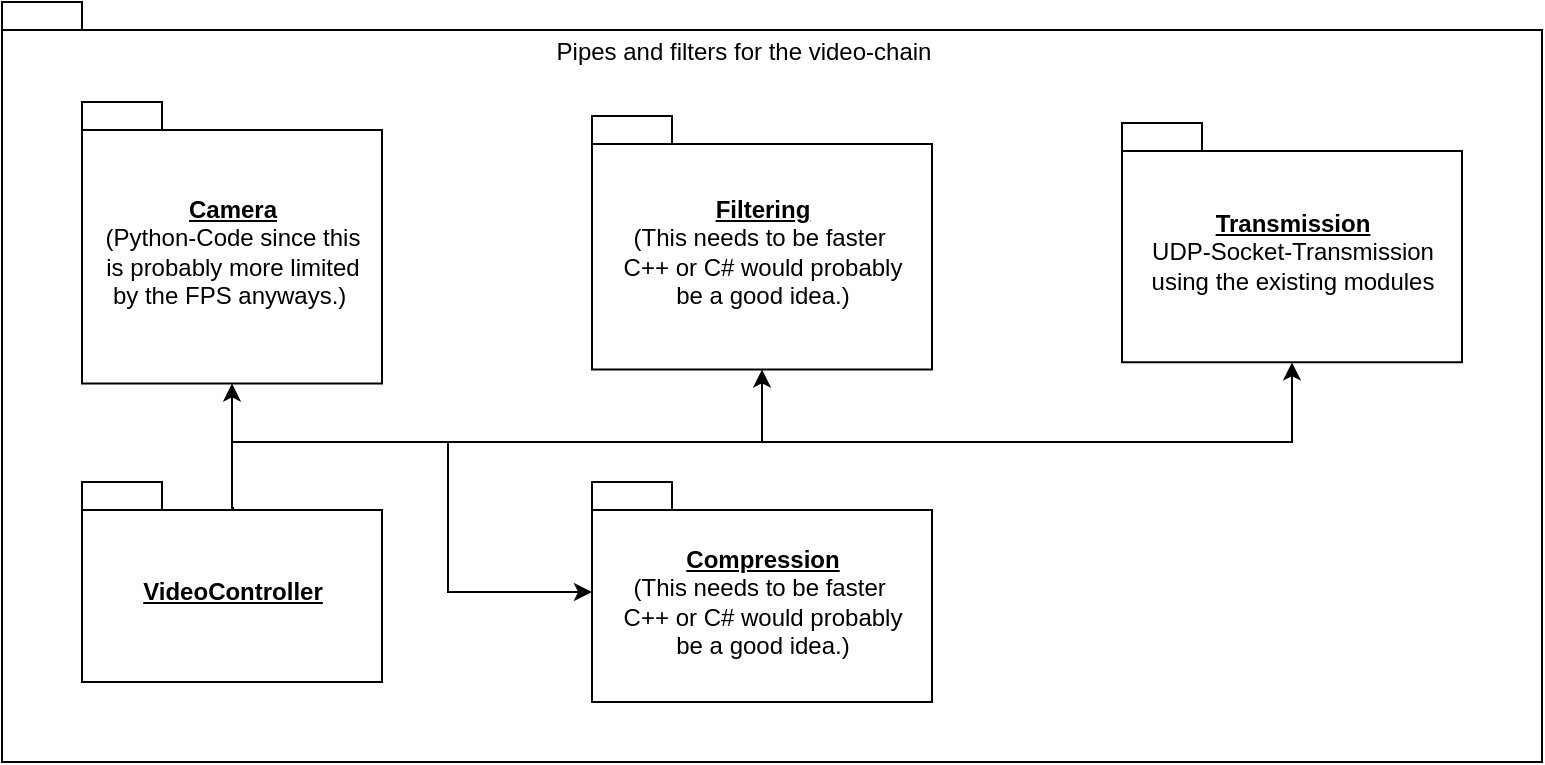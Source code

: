 <mxfile version="20.5.3" type="embed" pages="2"><diagram id="23iRSUPoRavnBvh4doch" name="Page-1"><mxGraphModel dx="1632" dy="1118" grid="1" gridSize="10" guides="1" tooltips="1" connect="1" arrows="1" fold="1" page="1" pageScale="1" pageWidth="827" pageHeight="1169" math="0" shadow="0"><root><mxCell id="0"/><mxCell id="1" parent="0"/><mxCell id="8" value="" style="group" parent="1" vertex="1" connectable="0"><mxGeometry x="29" y="120" width="770" height="380" as="geometry"/></mxCell><mxCell id="2" value="" style="shape=folder;fontStyle=1;spacingTop=10;tabWidth=40;tabHeight=14;tabPosition=left;html=1;" parent="8" vertex="1"><mxGeometry width="770" height="380" as="geometry"/></mxCell><mxCell id="3" value="&lt;u&gt;Camera&lt;/u&gt;&lt;br&gt;&lt;span style=&quot;font-weight: normal;&quot;&gt;(Python-Code since this &lt;br&gt;is probably more limited&lt;br&gt;by the FPS anyways.)&lt;/span&gt;&amp;nbsp;" style="shape=folder;fontStyle=1;spacingTop=10;tabWidth=40;tabHeight=14;tabPosition=left;html=1;" parent="8" vertex="1"><mxGeometry x="40" y="49.997" width="150" height="140.741" as="geometry"/></mxCell><mxCell id="4" value="&lt;u&gt;Filtering&lt;/u&gt;&lt;br&gt;&lt;span style=&quot;font-weight: normal;&quot;&gt;(This needs to be faster&amp;nbsp;&lt;br&gt;C++ or C# would probably&lt;br&gt;be a good idea.)&lt;/span&gt;" style="shape=folder;fontStyle=1;spacingTop=10;tabWidth=40;tabHeight=14;tabPosition=left;html=1;" parent="8" vertex="1"><mxGeometry x="295" y="57.034" width="170" height="126.667" as="geometry"/></mxCell><mxCell id="6" value="&lt;u&gt;Transmission&lt;/u&gt;&lt;br&gt;&lt;span style=&quot;font-weight: normal;&quot;&gt;UDP-Socket-Transmission&lt;br&gt;using the existing modules&lt;/span&gt;" style="shape=folder;fontStyle=1;spacingTop=10;tabWidth=40;tabHeight=14;tabPosition=left;html=1;" parent="8" vertex="1"><mxGeometry x="560" y="60.552" width="170" height="119.63" as="geometry"/></mxCell><mxCell id="Kp_4hMhgHDRuVLOGaOqP-8" value="&lt;u&gt;Compression&lt;/u&gt;&lt;br&gt;&lt;span style=&quot;font-weight: normal;&quot;&gt;(This needs to be faster&amp;nbsp;&lt;br&gt;C++ or C# would probably&lt;br&gt;be a good idea.)&lt;/span&gt;&lt;u&gt;&lt;br&gt;&lt;/u&gt;" style="shape=folder;fontStyle=1;spacingTop=10;tabWidth=40;tabHeight=14;tabPosition=left;html=1;" parent="8" vertex="1"><mxGeometry x="295" y="240" width="170" height="110" as="geometry"/></mxCell><mxCell id="Kp_4hMhgHDRuVLOGaOqP-12" style="edgeStyle=orthogonalEdgeStyle;rounded=0;orthogonalLoop=1;jettySize=auto;html=1;" parent="8" source="Kp_4hMhgHDRuVLOGaOqP-11" target="3" edge="1"><mxGeometry relative="1" as="geometry"/></mxCell><mxCell id="Kp_4hMhgHDRuVLOGaOqP-13" style="edgeStyle=orthogonalEdgeStyle;rounded=0;orthogonalLoop=1;jettySize=auto;html=1;" parent="8" source="Kp_4hMhgHDRuVLOGaOqP-11" target="4" edge="1"><mxGeometry relative="1" as="geometry"><Array as="points"><mxPoint x="115" y="220"/><mxPoint x="380" y="220"/></Array></mxGeometry></mxCell><mxCell id="Kp_4hMhgHDRuVLOGaOqP-14" style="edgeStyle=orthogonalEdgeStyle;rounded=0;orthogonalLoop=1;jettySize=auto;html=1;" parent="8" source="Kp_4hMhgHDRuVLOGaOqP-11" target="Kp_4hMhgHDRuVLOGaOqP-8" edge="1"><mxGeometry relative="1" as="geometry"><Array as="points"><mxPoint x="115" y="220"/><mxPoint x="223" y="220"/><mxPoint x="223" y="295"/></Array></mxGeometry></mxCell><mxCell id="Kp_4hMhgHDRuVLOGaOqP-15" style="edgeStyle=orthogonalEdgeStyle;rounded=0;orthogonalLoop=1;jettySize=auto;html=1;exitX=0.507;exitY=0.13;exitDx=0;exitDy=0;exitPerimeter=0;" parent="8" source="Kp_4hMhgHDRuVLOGaOqP-11" target="6" edge="1"><mxGeometry relative="1" as="geometry"><Array as="points"><mxPoint x="115" y="253"/><mxPoint x="115" y="220"/><mxPoint x="645" y="220"/></Array></mxGeometry></mxCell><mxCell id="Kp_4hMhgHDRuVLOGaOqP-11" value="&lt;u&gt;VideoController&lt;/u&gt;" style="shape=folder;fontStyle=1;spacingTop=10;tabWidth=40;tabHeight=14;tabPosition=left;html=1;" parent="8" vertex="1"><mxGeometry x="40" y="240" width="150" height="100" as="geometry"/></mxCell><mxCell id="9" value="Pipes and filters for the video-chain" style="text;html=1;strokeColor=none;fillColor=none;align=center;verticalAlign=middle;whiteSpace=wrap;rounded=0;" vertex="1" parent="8"><mxGeometry x="221" y="10" width="300" height="30" as="geometry"/></mxCell></root></mxGraphModel></diagram><diagram id="QhcltbAcBhOWz7ruYMGR" name="Sequence-Diagram"><mxGraphModel dx="1619" dy="1118" grid="1" gridSize="10" guides="1" tooltips="1" connect="1" arrows="1" fold="1" page="1" pageScale="1" pageWidth="827" pageHeight="1169" math="0" shadow="0"><root><mxCell id="0"/><mxCell id="1" parent="0"/><mxCell id="MklySer9mSSO_9Dpl_KQ-9" value="VideoController" style="shape=umlLifeline;perimeter=lifelinePerimeter;whiteSpace=wrap;html=1;container=1;collapsible=0;recursiveResize=0;outlineConnect=0;size=50;" parent="1" vertex="1"><mxGeometry x="110" y="5" width="110" height="355" as="geometry"/></mxCell><mxCell id="MklySer9mSSO_9Dpl_KQ-10" value="" style="shape=umlLifeline;participant=umlActor;perimeter=lifelinePerimeter;whiteSpace=wrap;html=1;container=1;collapsible=0;recursiveResize=0;verticalAlign=top;spacingTop=36;outlineConnect=0;size=55;" parent="1" vertex="1"><mxGeometry x="40" y="5" width="30" height="360" as="geometry"/></mxCell><mxCell id="MklySer9mSSO_9Dpl_KQ-12" value="Camera" style="shape=umlLifeline;perimeter=lifelinePerimeter;whiteSpace=wrap;html=1;container=1;collapsible=0;recursiveResize=0;outlineConnect=0;size=50;" parent="1" vertex="1"><mxGeometry x="260" y="5" width="110" height="355" as="geometry"/></mxCell><mxCell id="MklySer9mSSO_9Dpl_KQ-13" value="Filtering" style="shape=umlLifeline;perimeter=lifelinePerimeter;whiteSpace=wrap;html=1;container=1;collapsible=0;recursiveResize=0;outlineConnect=0;size=50;" parent="1" vertex="1"><mxGeometry x="413.5" y="7.5" width="110" height="355" as="geometry"/></mxCell><mxCell id="MklySer9mSSO_9Dpl_KQ-14" value="Compression" style="shape=umlLifeline;perimeter=lifelinePerimeter;whiteSpace=wrap;html=1;container=1;collapsible=0;recursiveResize=0;outlineConnect=0;size=50;" parent="1" vertex="1"><mxGeometry x="570" y="7.5" width="110" height="355" as="geometry"/></mxCell><mxCell id="MklySer9mSSO_9Dpl_KQ-15" value="startVideoStream" style="html=1;verticalAlign=bottom;endArrow=block;rounded=0;" parent="1" source="MklySer9mSSO_9Dpl_KQ-10" target="MklySer9mSSO_9Dpl_KQ-9" edge="1"><mxGeometry x="-0.005" width="80" relative="1" as="geometry"><mxPoint x="60" y="100" as="sourcePoint"/><mxPoint x="140" y="100" as="targetPoint"/><Array as="points"><mxPoint x="90" y="80"/></Array><mxPoint as="offset"/></mxGeometry></mxCell><mxCell id="MklySer9mSSO_9Dpl_KQ-17" value="produceCamera" style="html=1;verticalAlign=bottom;endArrow=block;rounded=0;" parent="1" source="MklySer9mSSO_9Dpl_KQ-9" target="MklySer9mSSO_9Dpl_KQ-12" edge="1"><mxGeometry width="80" relative="1" as="geometry"><mxPoint x="180" y="90" as="sourcePoint"/><mxPoint x="240" y="90" as="targetPoint"/><Array as="points"><mxPoint x="250" y="90"/></Array></mxGeometry></mxCell><mxCell id="MklySer9mSSO_9Dpl_KQ-18" value="Camera-instance" style="html=1;verticalAlign=bottom;endArrow=open;dashed=1;endSize=8;rounded=0;" parent="1" source="MklySer9mSSO_9Dpl_KQ-12" target="MklySer9mSSO_9Dpl_KQ-9" edge="1"><mxGeometry relative="1" as="geometry"><mxPoint x="310" y="110" as="sourcePoint"/><mxPoint x="230" y="110" as="targetPoint"/><Array as="points"><mxPoint x="250" y="110"/><mxPoint x="190" y="110"/></Array></mxGeometry></mxCell><mxCell id="MklySer9mSSO_9Dpl_KQ-22" value="readCameraInLoop" style="html=1;verticalAlign=bottom;endArrow=block;rounded=0;" parent="1" source="MklySer9mSSO_9Dpl_KQ-9" target="MklySer9mSSO_9Dpl_KQ-12" edge="1"><mxGeometry x="0.007" width="80" relative="1" as="geometry"><mxPoint x="170" y="140" as="sourcePoint"/><mxPoint x="250" y="140" as="targetPoint"/><Array as="points"><mxPoint x="190" y="130"/><mxPoint x="220" y="130"/><mxPoint x="260" y="130"/></Array><mxPoint as="offset"/></mxGeometry></mxCell><mxCell id="MklySer9mSSO_9Dpl_KQ-25" value="BusTransactions" style="shape=umlLifeline;perimeter=lifelinePerimeter;whiteSpace=wrap;html=1;container=1;collapsible=0;recursiveResize=0;outlineConnect=0;size=50;" parent="1" vertex="1"><mxGeometry x="730" y="7.5" width="110" height="355" as="geometry"/></mxCell><mxCell id="MklySer9mSSO_9Dpl_KQ-26" value="FileStorage" style="shape=umlLifeline;perimeter=lifelinePerimeter;whiteSpace=wrap;html=1;container=1;collapsible=0;recursiveResize=0;outlineConnect=0;size=50;" parent="1" vertex="1"><mxGeometry x="890" y="5" width="110" height="355" as="geometry"/></mxCell><mxCell id="MklySer9mSSO_9Dpl_KQ-27" value="setFilter" style="html=1;verticalAlign=bottom;endArrow=block;rounded=0;" parent="1" source="MklySer9mSSO_9Dpl_KQ-12" target="MklySer9mSSO_9Dpl_KQ-13" edge="1"><mxGeometry width="80" relative="1" as="geometry"><mxPoint x="320" y="160" as="sourcePoint"/><mxPoint x="400" y="160" as="targetPoint"/><Array as="points"><mxPoint x="340" y="140"/><mxPoint x="400" y="140"/></Array></mxGeometry></mxCell><mxCell id="MklySer9mSSO_9Dpl_KQ-29" value="File" style="html=1;verticalAlign=bottom;endArrow=open;dashed=1;endSize=8;rounded=0;" parent="1" source="MklySer9mSSO_9Dpl_KQ-26" target="MklySer9mSSO_9Dpl_KQ-13" edge="1"><mxGeometry relative="1" as="geometry"><mxPoint x="940" y="170" as="sourcePoint"/><mxPoint x="860" y="170" as="targetPoint"/><Array as="points"><mxPoint x="740" y="170"/></Array></mxGeometry></mxCell><mxCell id="MklySer9mSSO_9Dpl_KQ-28" value="storeDataInFile" style="html=1;verticalAlign=bottom;endArrow=block;rounded=0;" parent="1" source="MklySer9mSSO_9Dpl_KQ-13" target="MklySer9mSSO_9Dpl_KQ-26" edge="1"><mxGeometry width="80" relative="1" as="geometry"><mxPoint x="470" y="150" as="sourcePoint"/><mxPoint x="550" y="150" as="targetPoint"/><Array as="points"><mxPoint x="650" y="150"/></Array></mxGeometry></mxCell><mxCell id="MklySer9mSSO_9Dpl_KQ-30" value="compressImageFile" style="html=1;verticalAlign=bottom;endArrow=block;rounded=0;" parent="1" source="MklySer9mSSO_9Dpl_KQ-13" target="MklySer9mSSO_9Dpl_KQ-14" edge="1"><mxGeometry width="80" relative="1" as="geometry"><mxPoint x="470" y="190" as="sourcePoint"/><mxPoint x="550" y="190" as="targetPoint"/><Array as="points"><mxPoint x="550" y="190"/></Array></mxGeometry></mxCell><mxCell id="MklySer9mSSO_9Dpl_KQ-38" value="" style="group" parent="1" vertex="1" connectable="0"><mxGeometry x="510" y="200" width="590" height="200" as="geometry"/></mxCell><mxCell id="MklySer9mSSO_9Dpl_KQ-39" value="" style="group" parent="MklySer9mSSO_9Dpl_KQ-38" vertex="1" connectable="0"><mxGeometry width="590" height="200" as="geometry"/></mxCell><mxCell id="MklySer9mSSO_9Dpl_KQ-33" value="Alternative" style="shape=umlFrame;whiteSpace=wrap;html=1;width=70;height=35;" parent="MklySer9mSSO_9Dpl_KQ-39" vertex="1"><mxGeometry width="590" height="200" as="geometry"/></mxCell><mxCell id="MklySer9mSSO_9Dpl_KQ-34" value="[if stream to FileStorage]" style="text;html=1;strokeColor=none;fillColor=none;align=left;verticalAlign=middle;whiteSpace=wrap;rounded=0;" parent="MklySer9mSSO_9Dpl_KQ-39" vertex="1"><mxGeometry x="10" y="90.0" width="90" height="30" as="geometry"/></mxCell><mxCell id="MklySer9mSSO_9Dpl_KQ-35" value="[if stream to BusTransactions]" style="text;html=1;strokeColor=none;fillColor=none;align=left;verticalAlign=middle;whiteSpace=wrap;rounded=0;" parent="MklySer9mSSO_9Dpl_KQ-39" vertex="1"><mxGeometry x="10" y="40" width="100" height="30" as="geometry"/></mxCell><mxCell id="MklySer9mSSO_9Dpl_KQ-36" value="" style="endArrow=none;dashed=1;html=1;rounded=0;" parent="MklySer9mSSO_9Dpl_KQ-39" edge="1"><mxGeometry width="50" height="50" relative="1" as="geometry"><mxPoint y="74" as="sourcePoint"/><mxPoint x="590" y="74" as="targetPoint"/><Array as="points"/></mxGeometry></mxCell><mxCell id="MklySer9mSSO_9Dpl_KQ-40" value="sendByUDP-Socket" style="html=1;verticalAlign=bottom;endArrow=block;rounded=0;" parent="1" source="MklySer9mSSO_9Dpl_KQ-14" target="MklySer9mSSO_9Dpl_KQ-25" edge="1"><mxGeometry width="80" relative="1" as="geometry"><mxPoint x="630" y="220" as="sourcePoint"/><mxPoint x="780" y="200" as="targetPoint"/><Array as="points"><mxPoint x="750" y="230"/></Array></mxGeometry></mxCell><mxCell id="MklySer9mSSO_9Dpl_KQ-41" value="storeDataInFile" style="html=1;verticalAlign=bottom;endArrow=block;rounded=0;" parent="1" source="MklySer9mSSO_9Dpl_KQ-14" target="MklySer9mSSO_9Dpl_KQ-26" edge="1"><mxGeometry width="80" relative="1" as="geometry"><mxPoint x="630" y="290" as="sourcePoint"/><mxPoint x="710" y="290" as="targetPoint"/><Array as="points"><mxPoint x="780" y="300"/><mxPoint x="870" y="300"/></Array></mxGeometry></mxCell></root></mxGraphModel></diagram></mxfile>